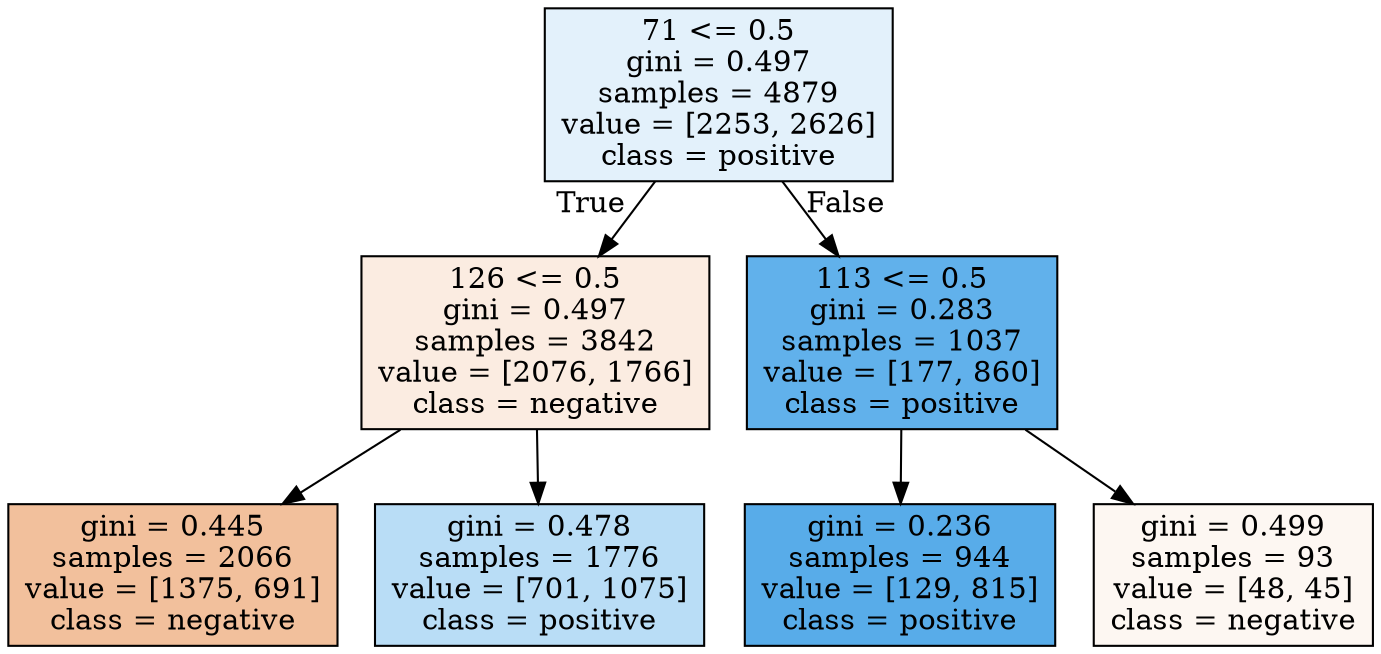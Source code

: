 digraph Tree {
node [shape=box, style="filled", color="black"] ;
0 [label="71 <= 0.5\ngini = 0.497\nsamples = 4879\nvalue = [2253, 2626]\nclass = positive", fillcolor="#399de524"] ;
1 [label="126 <= 0.5\ngini = 0.497\nsamples = 3842\nvalue = [2076, 1766]\nclass = negative", fillcolor="#e5813926"] ;
0 -> 1 [labeldistance=2.5, labelangle=45, headlabel="True"] ;
2 [label="gini = 0.445\nsamples = 2066\nvalue = [1375, 691]\nclass = negative", fillcolor="#e581397f"] ;
1 -> 2 ;
3 [label="gini = 0.478\nsamples = 1776\nvalue = [701, 1075]\nclass = positive", fillcolor="#399de559"] ;
1 -> 3 ;
4 [label="113 <= 0.5\ngini = 0.283\nsamples = 1037\nvalue = [177, 860]\nclass = positive", fillcolor="#399de5cb"] ;
0 -> 4 [labeldistance=2.5, labelangle=-45, headlabel="False"] ;
5 [label="gini = 0.236\nsamples = 944\nvalue = [129, 815]\nclass = positive", fillcolor="#399de5d7"] ;
4 -> 5 ;
6 [label="gini = 0.499\nsamples = 93\nvalue = [48, 45]\nclass = negative", fillcolor="#e5813910"] ;
4 -> 6 ;
}